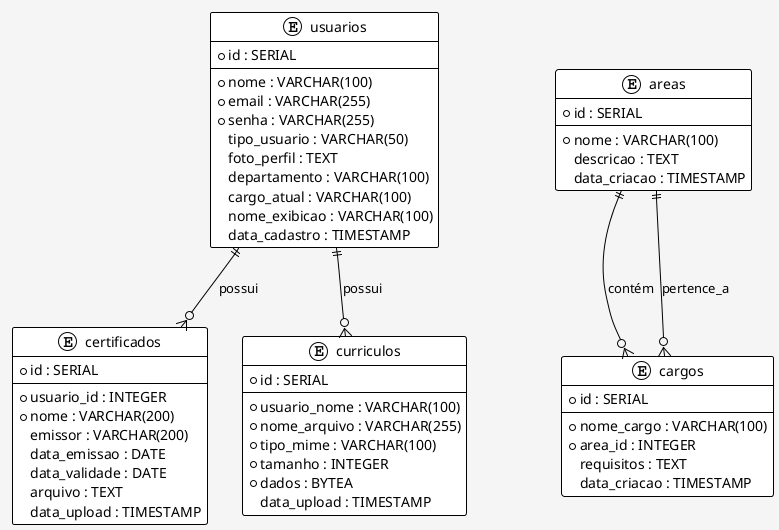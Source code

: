 @startuml banco-dados
!theme plain
skinparam backgroundColor #f5f5f5

entity "usuarios" {
  * id : SERIAL
  --
  * nome : VARCHAR(100)
  * email : VARCHAR(255)
  * senha : VARCHAR(255)
  tipo_usuario : VARCHAR(50)
  foto_perfil : TEXT
  departamento : VARCHAR(100)
  cargo_atual : VARCHAR(100)
  nome_exibicao : VARCHAR(100)
  data_cadastro : TIMESTAMP
}

entity "areas" {
  * id : SERIAL
  --
  * nome : VARCHAR(100)
  descricao : TEXT
  data_criacao : TIMESTAMP
}

entity "cargos" {
  * id : SERIAL
  --
  * nome_cargo : VARCHAR(100)
  * area_id : INTEGER
  requisitos : TEXT
  data_criacao : TIMESTAMP
}

entity "certificados" {
  * id : SERIAL
  --
  * usuario_id : INTEGER
  * nome : VARCHAR(200)
  emissor : VARCHAR(200)
  data_emissao : DATE
  data_validade : DATE
  arquivo : TEXT
  data_upload : TIMESTAMP
}

entity "curriculos" {
  * id : SERIAL
  --
  * usuario_nome : VARCHAR(100)
  * nome_arquivo : VARCHAR(255)
  * tipo_mime : VARCHAR(100)
  * tamanho : INTEGER
  * dados : BYTEA
  data_upload : TIMESTAMP
}

' Relacionamentos
usuarios ||--o{ certificados : possui
usuarios ||--o{ curriculos : possui
areas ||--o{ cargos : contém
cargos }o--|| areas : pertence_a

@enduml 